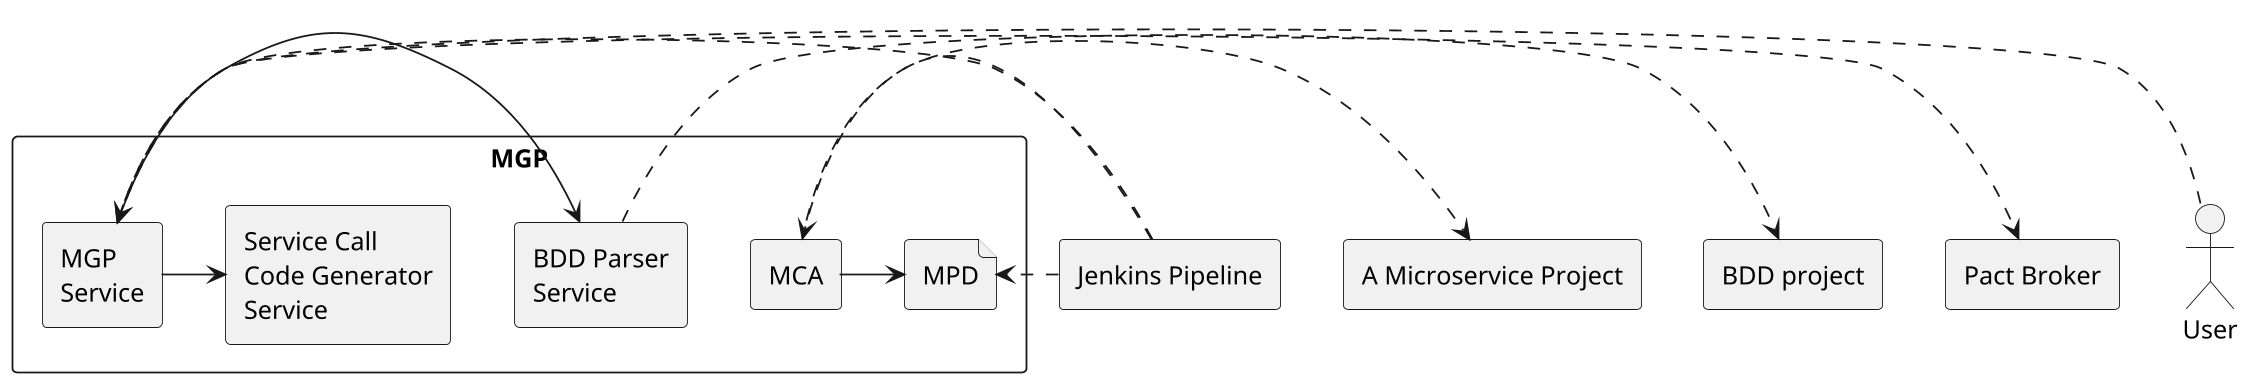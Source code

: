 @startuml
scale 1.8
rectangle "A Microservice Project" as mp
rectangle "Jenkins Pipeline" as jp
rectangle "BDD project" as bp
rectangle "Pact Broker" as pb
actor User as user

rectangle "MGP" {
	rectangle "MCA" as mca
	rectangle "MGP\nService"as mgp
	rectangle "BDD Parser\nService" as uatp
	rectangle "Service Call\nCode Generator\nService" as d

	file "MPD" as mpd

	mca -r-> mpd
	mgp -> uatp
	mgp -> d
}

jp.>mpd
mca .> mp
jp .> mca
jp .> mgp
uatp .> bp
mgp .> pb
user .> mgp

@enduml